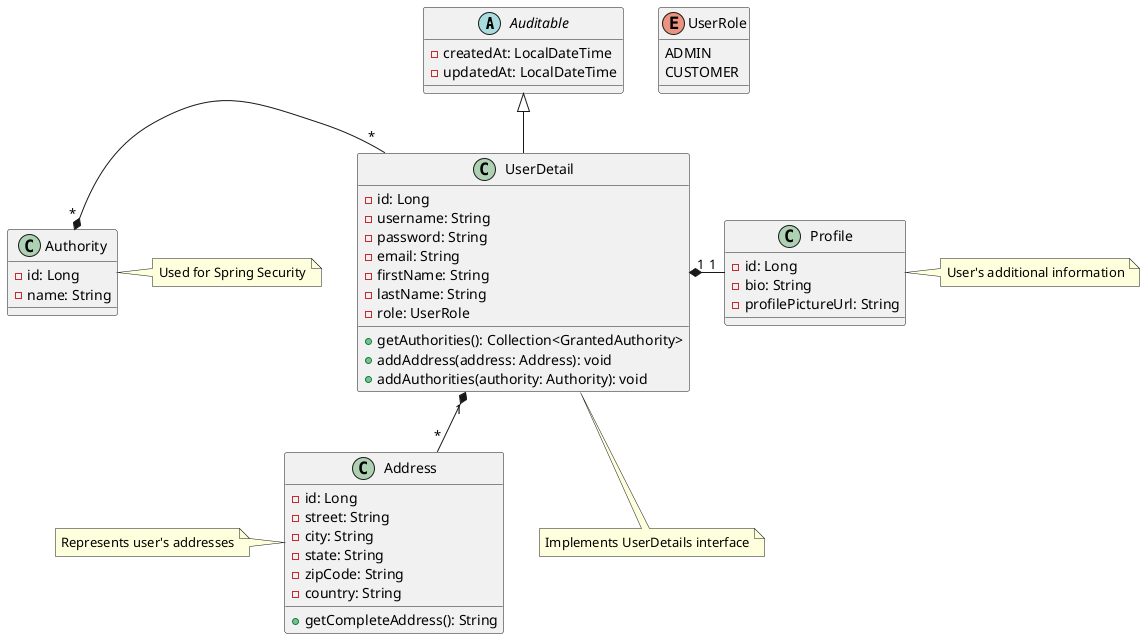 @startuml

' Abstract class Auditable
abstract class Auditable {
  -createdAt: LocalDateTime
  -updatedAt: LocalDateTime
}

' Enum UserRole
enum UserRole {
  ADMIN
  CUSTOMER
}

' Class UserDetail
class UserDetail {
  -id: Long
  -username: String
  -password: String
  -email: String
  -firstName: String
  -lastName: String
  -role: UserRole
  +getAuthorities(): Collection<GrantedAuthority>
  +addAddress(address: Address): void
  +addAuthorities(authority: Authority): void
}

' Class Authority
class Authority {
  -id: Long
  -name: String
}

' Class Address
class Address {
  -id: Long
  -street: String
  -city: String
  -state: String
  -zipCode: String
  -country: String
  +getCompleteAddress(): String
}

' Class Profile
class Profile {
  -id: Long
  -bio: String
  -profilePictureUrl: String
}

' Relationships
UserDetail -up-|> Auditable
UserDetail "1" *-down- "*" Address
UserDetail "1" *-right- "1" Profile
UserDetail "*" -left-* "*" Authority

' Notes
note bottom of UserDetail: Implements UserDetails interface
note right of Authority: Used for Spring Security
note left of Address: Represents user's addresses
note right of Profile: User's additional information

@enduml
